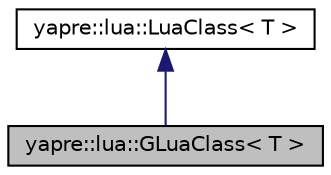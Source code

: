 digraph "yapre::lua::GLuaClass&lt; T &gt;"
{
 // LATEX_PDF_SIZE
  bgcolor="transparent";
  edge [fontname="Helvetica",fontsize="10",labelfontname="Helvetica",labelfontsize="10"];
  node [fontname="Helvetica",fontsize="10",shape=record];
  Node1 [label="yapre::lua::GLuaClass\< T \>",height=0.2,width=0.4,color="black", fillcolor="grey75", style="filled", fontcolor="black",tooltip=" "];
  Node2 -> Node1 [dir="back",color="midnightblue",fontsize="10",style="solid",fontname="Helvetica"];
  Node2 [label="yapre::lua::LuaClass\< T \>",height=0.2,width=0.4,color="black",URL="$structyapre_1_1lua_1_1_lua_class.html",tooltip=" "];
}
